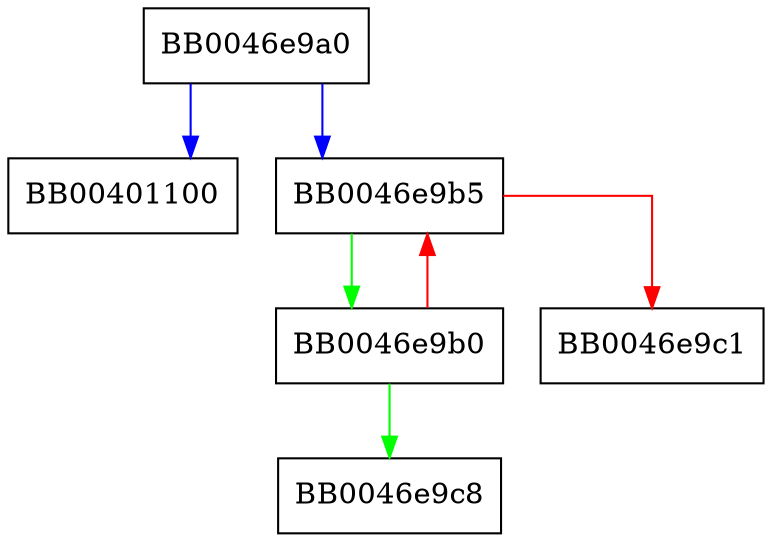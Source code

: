 digraph opt_path_end {
  node [shape="box"];
  graph [splines=ortho];
  BB0046e9a0 -> BB00401100 [color="blue"];
  BB0046e9a0 -> BB0046e9b5 [color="blue"];
  BB0046e9b0 -> BB0046e9c8 [color="green"];
  BB0046e9b0 -> BB0046e9b5 [color="red"];
  BB0046e9b5 -> BB0046e9b0 [color="green"];
  BB0046e9b5 -> BB0046e9c1 [color="red"];
}
